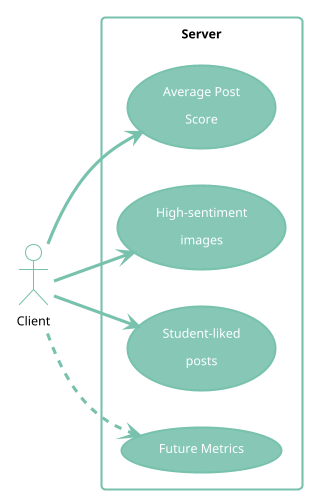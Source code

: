 @startuml
!theme minty

skinparam rectanglebackgroundcolor transparent
skinparam rectanglefontcolor black
skinparam actorbackgroundcolor transparent
skinparam actorfontcolor black

left to right direction
actor "Client" as fc
rectangle Server {
  usecase "Average Post\nScore" as UC1
  usecase "High-sentiment\nimages" as UC2
  usecase "Student-liked\nposts" as UC3
  usecase "Future Metrics" as UC4
}
fc --> UC1
fc --> UC2
fc --> UC3
fc ..> UC4

@enduml
